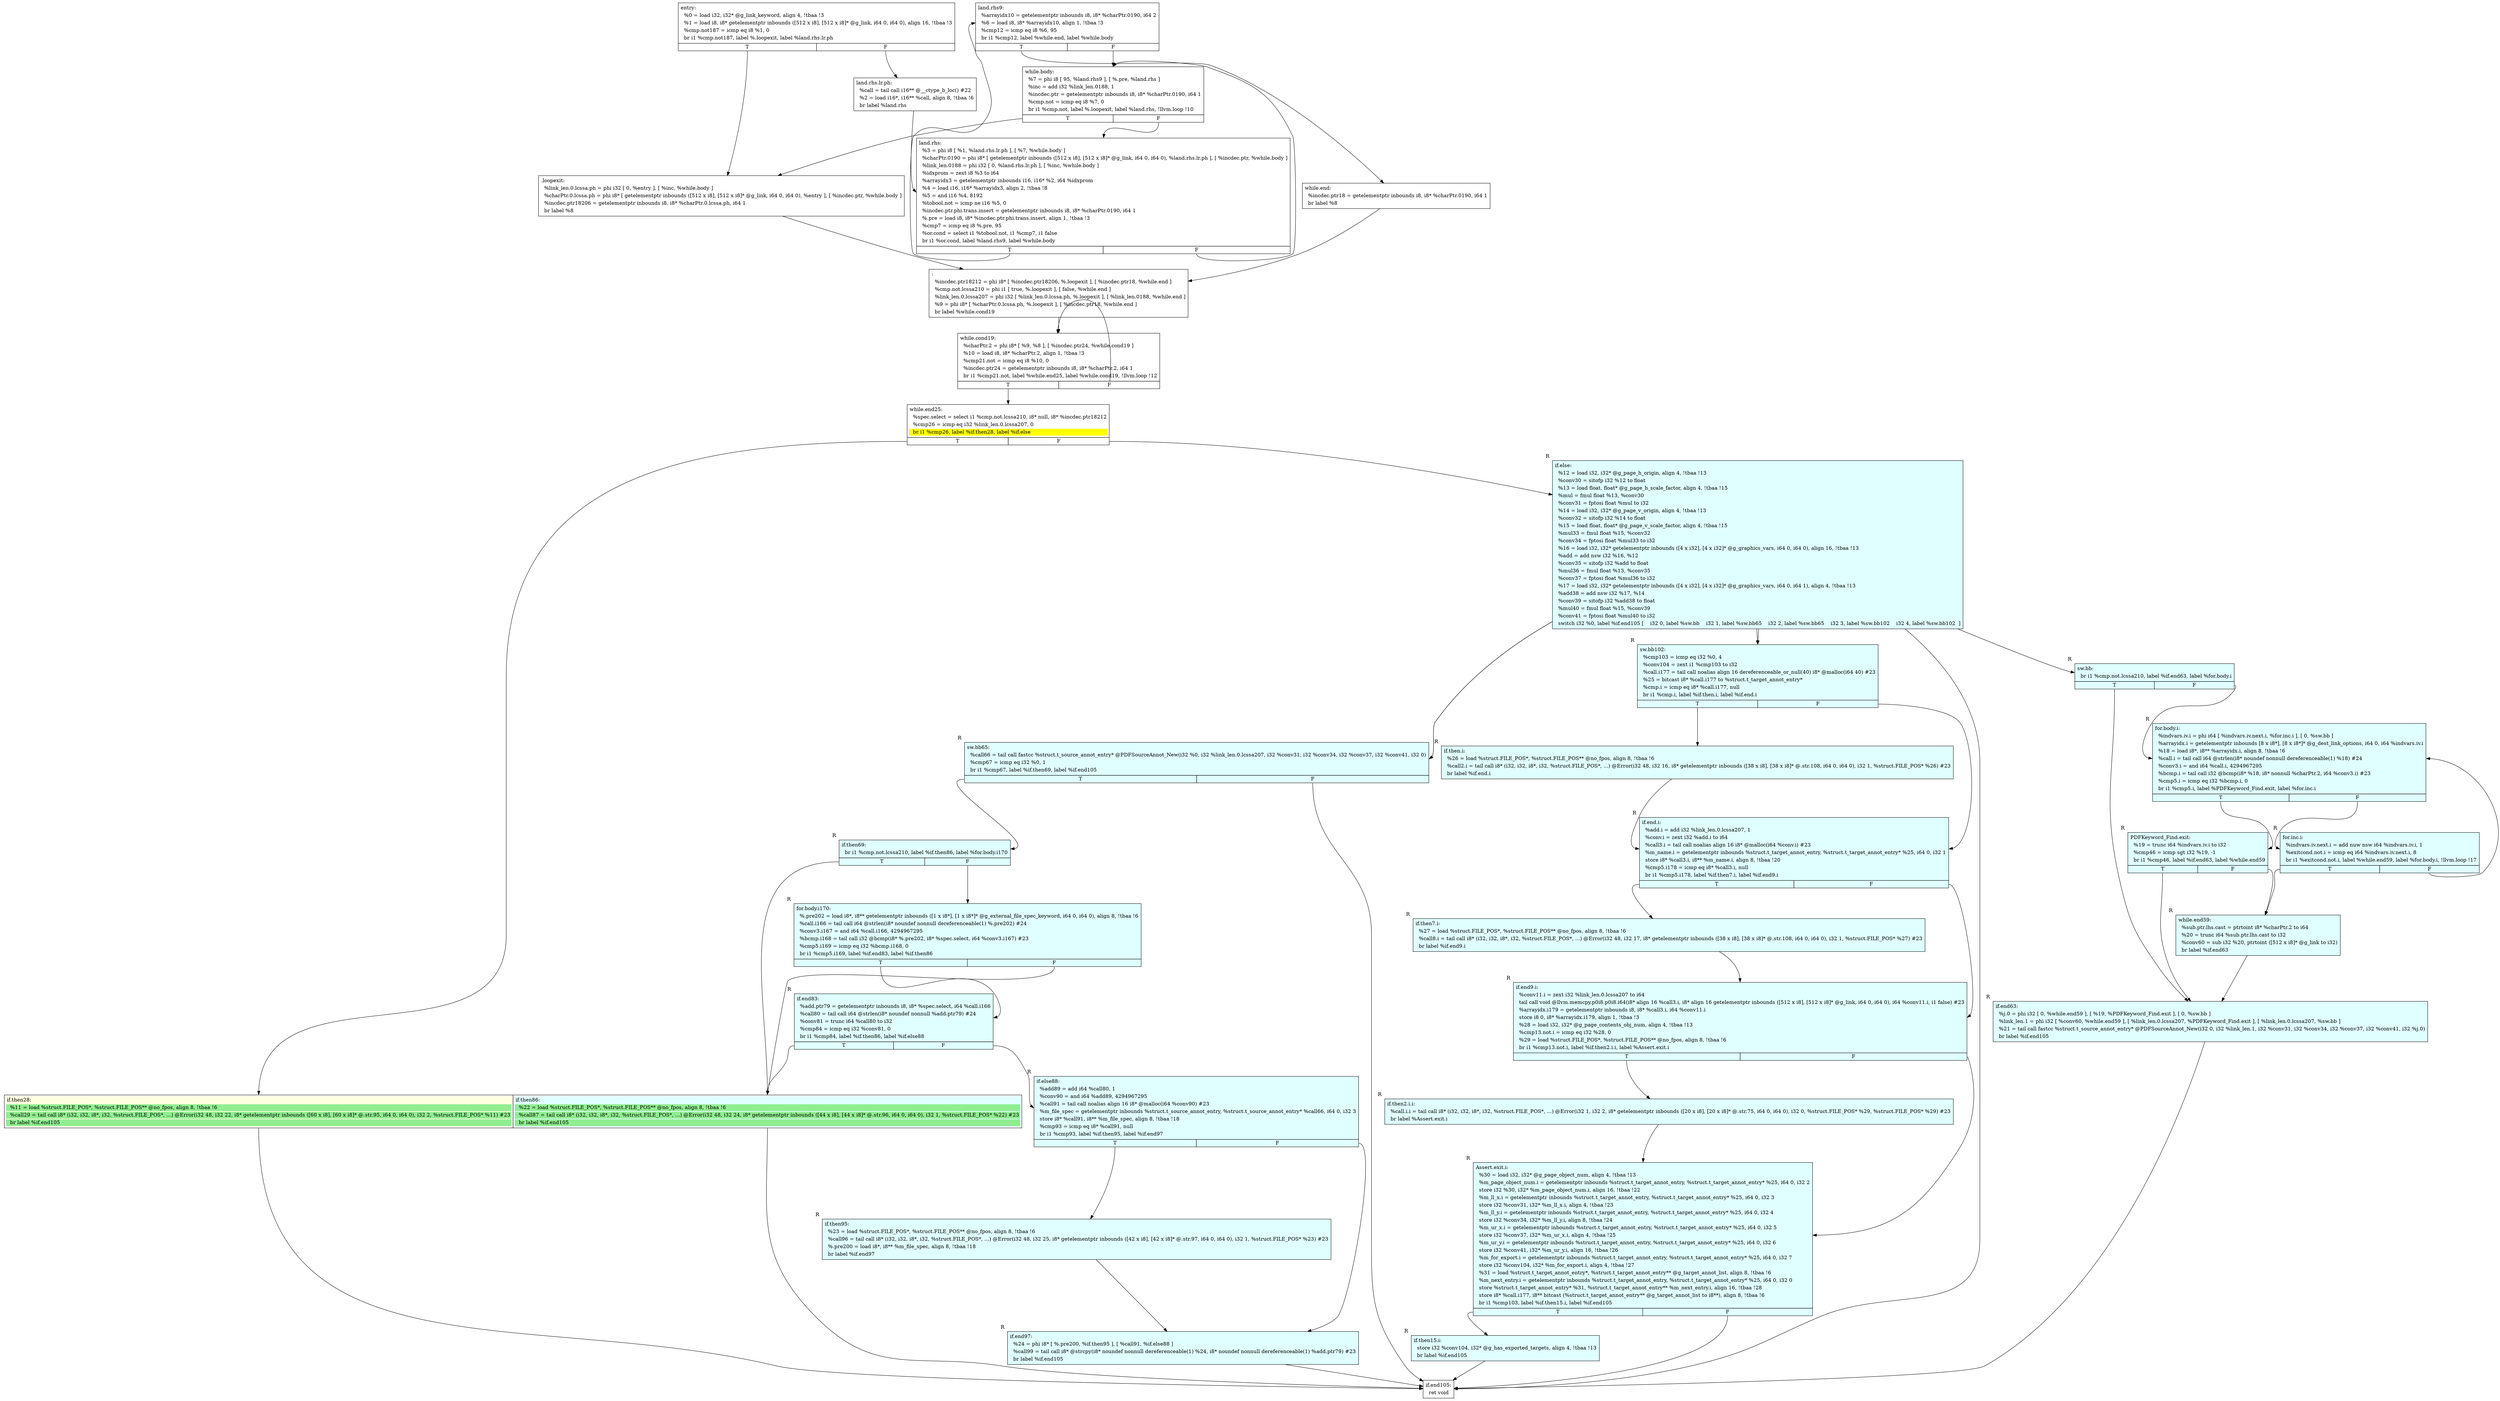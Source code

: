 digraph {
m_bb0 [shape = none, label  = <<table border="0" cellspacing="0">
<tr><td port="f1" border="1" colspan="2"><table bgcolor="LightYellow" border="0">
<tr><td align="left">if.then28:</td></tr>
<tr><td bgcolor="lightgreen" align="left">  %11 = load %struct.FILE_POS*, %struct.FILE_POS** @no_fpos, align 8, !tbaa !6</td></tr>
<tr><td bgcolor="lightgreen" align="left">  %call29 = tail call i8* (i32, i32, i8*, i32, %struct.FILE_POS*, ...) @Error(i32 48, i32 22, i8* getelementptr inbounds ([60 x i8], [60 x i8]* @.str.95, i64 0, i64 0), i32 2, %struct.FILE_POS* %11) #23</td></tr>
<tr><td bgcolor="lightgreen" align="left">  br label %if.end105</td></tr>
</table>
</td>
<td port="f2" border="1" colspan="2"><table bgcolor="LightCyan" border="0">
<tr><td align="left">if.then86:</td></tr>
<tr><td bgcolor="lightgreen" align="left">  %22 = load %struct.FILE_POS*, %struct.FILE_POS** @no_fpos, align 8, !tbaa !6</td></tr>
<tr><td bgcolor="lightgreen" align="left">  %call87 = tail call i8* (i32, i32, i8*, i32, %struct.FILE_POS*, ...) @Error(i32 48, i32 24, i8* getelementptr inbounds ([44 x i8], [44 x i8]* @.str.96, i64 0, i64 0), i32 1, %struct.FILE_POS* %22) #23</td></tr>
<tr><td bgcolor="lightgreen" align="left">  br label %if.end105</td></tr>
</table>
</td></tr>
</table>> ]
f_bb0 [shape = none, label  = <<table  border="0" cellspacing="0">
<tr><td port="f" border="1" colspan="2"><table border="0">
<tr><td align="left">entry:</td></tr>
<tr><td align="left">  %0 = load i32, i32* @g_link_keyword, align 4, !tbaa !3</td></tr>
<tr><td align="left">  %1 = load i8, i8* getelementptr inbounds ([512 x i8], [512 x i8]* @g_link, i64 0, i64 0), align 16, !tbaa !3</td></tr>
<tr><td align="left">  %cmp.not187 = icmp eq i8 %1, 0</td></tr>
<tr><td align="left">  br i1 %cmp.not187, label %.loopexit, label %land.rhs.lr.ph</td></tr>
</table>
</td></tr>
<tr><td border="1" port="fT">T</td><td border="1" port="fF">F</td></tr>
</table>> ]
f_bb1 [shape = none, label  = <<table  border="0" cellspacing="0">
<tr><td port="f" border="1"><table border="0">
<tr><td align="left">land.rhs.lr.ph:</td></tr>
<tr><td align="left">  %call = tail call i16** @__ctype_b_loc() #22</td></tr>
<tr><td align="left">  %2 = load i16*, i16** %call, align 8, !tbaa !6</td></tr>
<tr><td align="left">  br label %land.rhs</td></tr>
</table>
</td></tr>
</table>> ]
f_bb2 [shape = none, label  = <<table  border="0" cellspacing="0">
<tr><td port="f" border="1" colspan="2"><table border="0">
<tr><td align="left">land.rhs:</td></tr>
<tr><td align="left">  %3 = phi i8 [ %1, %land.rhs.lr.ph ], [ %7, %while.body ]</td></tr>
<tr><td align="left">  %charPtr.0190 = phi i8* [ getelementptr inbounds ([512 x i8], [512 x i8]* @g_link, i64 0, i64 0), %land.rhs.lr.ph ], [ %incdec.ptr, %while.body ]</td></tr>
<tr><td align="left">  %link_len.0188 = phi i32 [ 0, %land.rhs.lr.ph ], [ %inc, %while.body ]</td></tr>
<tr><td align="left">  %idxprom = zext i8 %3 to i64</td></tr>
<tr><td align="left">  %arrayidx3 = getelementptr inbounds i16, i16* %2, i64 %idxprom</td></tr>
<tr><td align="left">  %4 = load i16, i16* %arrayidx3, align 2, !tbaa !8</td></tr>
<tr><td align="left">  %5 = and i16 %4, 8192</td></tr>
<tr><td align="left">  %tobool.not = icmp ne i16 %5, 0</td></tr>
<tr><td align="left">  %incdec.ptr.phi.trans.insert = getelementptr inbounds i8, i8* %charPtr.0190, i64 1</td></tr>
<tr><td align="left">  %.pre = load i8, i8* %incdec.ptr.phi.trans.insert, align 1, !tbaa !3</td></tr>
<tr><td align="left">  %cmp7 = icmp eq i8 %.pre, 95</td></tr>
<tr><td align="left">  %or.cond = select i1 %tobool.not, i1 %cmp7, i1 false</td></tr>
<tr><td align="left">  br i1 %or.cond, label %land.rhs9, label %while.body</td></tr>
</table>
</td></tr>
<tr><td border="1" port="fT">T</td><td border="1" port="fF">F</td></tr>
</table>> ]
f_bb3 [shape = none, label  = <<table  border="0" cellspacing="0">
<tr><td port="f" border="1" colspan="2"><table border="0">
<tr><td align="left">land.rhs9:</td></tr>
<tr><td align="left">  %arrayidx10 = getelementptr inbounds i8, i8* %charPtr.0190, i64 2</td></tr>
<tr><td align="left">  %6 = load i8, i8* %arrayidx10, align 1, !tbaa !3</td></tr>
<tr><td align="left">  %cmp12 = icmp eq i8 %6, 95</td></tr>
<tr><td align="left">  br i1 %cmp12, label %while.end, label %while.body</td></tr>
</table>
</td></tr>
<tr><td border="1" port="fT">T</td><td border="1" port="fF">F</td></tr>
</table>> ]
f_bb4 [shape = none, label  = <<table  border="0" cellspacing="0">
<tr><td port="f" border="1" colspan="2"><table border="0">
<tr><td align="left">while.body:</td></tr>
<tr><td align="left">  %7 = phi i8 [ 95, %land.rhs9 ], [ %.pre, %land.rhs ]</td></tr>
<tr><td align="left">  %inc = add i32 %link_len.0188, 1</td></tr>
<tr><td align="left">  %incdec.ptr = getelementptr inbounds i8, i8* %charPtr.0190, i64 1</td></tr>
<tr><td align="left">  %cmp.not = icmp eq i8 %7, 0</td></tr>
<tr><td align="left">  br i1 %cmp.not, label %.loopexit, label %land.rhs, !llvm.loop !10</td></tr>
</table>
</td></tr>
<tr><td border="1" port="fT">T</td><td border="1" port="fF">F</td></tr>
</table>> ]
f_bb5 [shape = none, label  = <<table  border="0" cellspacing="0">
<tr><td port="f" border="1"><table border="0">
<tr><td align="left">while.end:</td></tr>
<tr><td align="left">  %incdec.ptr18 = getelementptr inbounds i8, i8* %charPtr.0190, i64 1</td></tr>
<tr><td align="left">  br label %8</td></tr>
</table>
</td></tr>
</table>> ]
f_bb6 [shape = none, label  = <<table  border="0" cellspacing="0">
<tr><td port="f" border="1"><table border="0">
<tr><td align="left">.loopexit:</td></tr>
<tr><td align="left">  %link_len.0.lcssa.ph = phi i32 [ 0, %entry ], [ %inc, %while.body ]</td></tr>
<tr><td align="left">  %charPtr.0.lcssa.ph = phi i8* [ getelementptr inbounds ([512 x i8], [512 x i8]* @g_link, i64 0, i64 0), %entry ], [ %incdec.ptr, %while.body ]</td></tr>
<tr><td align="left">  %incdec.ptr18206 = getelementptr inbounds i8, i8* %charPtr.0.lcssa.ph, i64 1</td></tr>
<tr><td align="left">  br label %8</td></tr>
</table>
</td></tr>
</table>> ]
f_bb7 [shape = none, label  = <<table  border="0" cellspacing="0">
<tr><td port="f" border="1"><table border="0">
<tr><td align="left">:</td></tr>
<tr><td align="left">  %incdec.ptr18212 = phi i8* [ %incdec.ptr18206, %.loopexit ], [ %incdec.ptr18, %while.end ]</td></tr>
<tr><td align="left">  %cmp.not.lcssa210 = phi i1 [ true, %.loopexit ], [ false, %while.end ]</td></tr>
<tr><td align="left">  %link_len.0.lcssa207 = phi i32 [ %link_len.0.lcssa.ph, %.loopexit ], [ %link_len.0188, %while.end ]</td></tr>
<tr><td align="left">  %9 = phi i8* [ %charPtr.0.lcssa.ph, %.loopexit ], [ %incdec.ptr18, %while.end ]</td></tr>
<tr><td align="left">  br label %while.cond19</td></tr>
</table>
</td></tr>
</table>> ]
f_bb8 [shape = none, label  = <<table  border="0" cellspacing="0">
<tr><td port="f" border="1" colspan="2"><table border="0">
<tr><td align="left">while.cond19:</td></tr>
<tr><td align="left">  %charPtr.2 = phi i8* [ %9, %8 ], [ %incdec.ptr24, %while.cond19 ]</td></tr>
<tr><td align="left">  %10 = load i8, i8* %charPtr.2, align 1, !tbaa !3</td></tr>
<tr><td align="left">  %cmp21.not = icmp eq i8 %10, 0</td></tr>
<tr><td align="left">  %incdec.ptr24 = getelementptr inbounds i8, i8* %charPtr.2, i64 1</td></tr>
<tr><td align="left">  br i1 %cmp21.not, label %while.end25, label %while.cond19, !llvm.loop !12</td></tr>
</table>
</td></tr>
<tr><td border="1" port="fT">T</td><td border="1" port="fF">F</td></tr>
</table>> ]
f_bb9 [shape = none, label  = <<table  border="0" cellspacing="0">
<tr><td port="f" border="1" colspan="2"><table border="0">
<tr><td align="left">while.end25:</td></tr>
<tr><td align="left">  %spec.select = select i1 %cmp.not.lcssa210, i8* null, i8* %incdec.ptr18212</td></tr>
<tr><td align="left">  %cmp26 = icmp eq i32 %link_len.0.lcssa207, 0</td></tr>
<tr><td bgcolor="yellow" align="left">  br i1 %cmp26, label %if.then28, label %if.else</td></tr>
</table>
</td></tr>
<tr><td border="1" port="fT">T</td><td border="1" port="fF">F</td></tr>
</table>> ]
f_bb10 [shape = none,  xlabel="R", label  = <<table  bgcolor="LightCyan"  border="0" cellspacing="0">
<tr><td port="f" border="1"><table border="0">
<tr><td align="left">if.else:</td></tr>
<tr><td align="left">  %12 = load i32, i32* @g_page_h_origin, align 4, !tbaa !13</td></tr>
<tr><td align="left">  %conv30 = sitofp i32 %12 to float</td></tr>
<tr><td align="left">  %13 = load float, float* @g_page_h_scale_factor, align 4, !tbaa !15</td></tr>
<tr><td align="left">  %mul = fmul float %13, %conv30</td></tr>
<tr><td align="left">  %conv31 = fptosi float %mul to i32</td></tr>
<tr><td align="left">  %14 = load i32, i32* @g_page_v_origin, align 4, !tbaa !13</td></tr>
<tr><td align="left">  %conv32 = sitofp i32 %14 to float</td></tr>
<tr><td align="left">  %15 = load float, float* @g_page_v_scale_factor, align 4, !tbaa !15</td></tr>
<tr><td align="left">  %mul33 = fmul float %15, %conv32</td></tr>
<tr><td align="left">  %conv34 = fptosi float %mul33 to i32</td></tr>
<tr><td align="left">  %16 = load i32, i32* getelementptr inbounds ([4 x i32], [4 x i32]* @g_graphics_vars, i64 0, i64 0), align 16, !tbaa !13</td></tr>
<tr><td align="left">  %add = add nsw i32 %16, %12</td></tr>
<tr><td align="left">  %conv35 = sitofp i32 %add to float</td></tr>
<tr><td align="left">  %mul36 = fmul float %13, %conv35</td></tr>
<tr><td align="left">  %conv37 = fptosi float %mul36 to i32</td></tr>
<tr><td align="left">  %17 = load i32, i32* getelementptr inbounds ([4 x i32], [4 x i32]* @g_graphics_vars, i64 0, i64 1), align 4, !tbaa !13</td></tr>
<tr><td align="left">  %add38 = add nsw i32 %17, %14</td></tr>
<tr><td align="left">  %conv39 = sitofp i32 %add38 to float</td></tr>
<tr><td align="left">  %mul40 = fmul float %15, %conv39</td></tr>
<tr><td align="left">  %conv41 = fptosi float %mul40 to i32</td></tr>
<tr><td align="left">  switch i32 %0, label %if.end105 [
    i32 0, label %sw.bb
    i32 1, label %sw.bb65
    i32 2, label %sw.bb65
    i32 3, label %sw.bb102
    i32 4, label %sw.bb102
  ]</td></tr>
</table>
</td></tr>
</table>> ]
f_bb11 [shape = none,  xlabel="R", label  = <<table  bgcolor="LightCyan"  border="0" cellspacing="0">
<tr><td port="f" border="1" colspan="2"><table border="0">
<tr><td align="left">sw.bb:</td></tr>
<tr><td align="left">  br i1 %cmp.not.lcssa210, label %if.end63, label %for.body.i</td></tr>
</table>
</td></tr>
<tr><td border="1" port="fT">T</td><td border="1" port="fF">F</td></tr>
</table>> ]
f_bb12 [shape = none,  xlabel="R", label  = <<table  bgcolor="LightCyan"  border="0" cellspacing="0">
<tr><td port="f" border="1" colspan="2"><table border="0">
<tr><td align="left">for.body.i:</td></tr>
<tr><td align="left">  %indvars.iv.i = phi i64 [ %indvars.iv.next.i, %for.inc.i ], [ 0, %sw.bb ]</td></tr>
<tr><td align="left">  %arrayidx.i = getelementptr inbounds [8 x i8*], [8 x i8*]* @g_dest_link_options, i64 0, i64 %indvars.iv.i</td></tr>
<tr><td align="left">  %18 = load i8*, i8** %arrayidx.i, align 8, !tbaa !6</td></tr>
<tr><td align="left">  %call.i = tail call i64 @strlen(i8* noundef nonnull dereferenceable(1) %18) #24</td></tr>
<tr><td align="left">  %conv3.i = and i64 %call.i, 4294967295</td></tr>
<tr><td align="left">  %bcmp.i = tail call i32 @bcmp(i8* %18, i8* nonnull %charPtr.2, i64 %conv3.i) #23</td></tr>
<tr><td align="left">  %cmp5.i = icmp eq i32 %bcmp.i, 0</td></tr>
<tr><td align="left">  br i1 %cmp5.i, label %PDFKeyword_Find.exit, label %for.inc.i</td></tr>
</table>
</td></tr>
<tr><td border="1" port="fT">T</td><td border="1" port="fF">F</td></tr>
</table>> ]
f_bb13 [shape = none,  xlabel="R", label  = <<table  bgcolor="LightCyan"  border="0" cellspacing="0">
<tr><td port="f" border="1" colspan="2"><table border="0">
<tr><td align="left">for.inc.i:</td></tr>
<tr><td align="left">  %indvars.iv.next.i = add nuw nsw i64 %indvars.iv.i, 1</td></tr>
<tr><td align="left">  %exitcond.not.i = icmp eq i64 %indvars.iv.next.i, 8</td></tr>
<tr><td align="left">  br i1 %exitcond.not.i, label %while.end59, label %for.body.i, !llvm.loop !17</td></tr>
</table>
</td></tr>
<tr><td border="1" port="fT">T</td><td border="1" port="fF">F</td></tr>
</table>> ]
f_bb14 [shape = none,  xlabel="R", label  = <<table  bgcolor="LightCyan"  border="0" cellspacing="0">
<tr><td port="f" border="1" colspan="2"><table border="0">
<tr><td align="left">PDFKeyword_Find.exit:</td></tr>
<tr><td align="left">  %19 = trunc i64 %indvars.iv.i to i32</td></tr>
<tr><td align="left">  %cmp46 = icmp sgt i32 %19, -1</td></tr>
<tr><td align="left">  br i1 %cmp46, label %if.end63, label %while.end59</td></tr>
</table>
</td></tr>
<tr><td border="1" port="fT">T</td><td border="1" port="fF">F</td></tr>
</table>> ]
f_bb15 [shape = none,  xlabel="R", label  = <<table  bgcolor="LightCyan"  border="0" cellspacing="0">
<tr><td port="f" border="1"><table border="0">
<tr><td align="left">while.end59:</td></tr>
<tr><td align="left">  %sub.ptr.lhs.cast = ptrtoint i8* %charPtr.2 to i64</td></tr>
<tr><td align="left">  %20 = trunc i64 %sub.ptr.lhs.cast to i32</td></tr>
<tr><td align="left">  %conv60 = sub i32 %20, ptrtoint ([512 x i8]* @g_link to i32)</td></tr>
<tr><td align="left">  br label %if.end63</td></tr>
</table>
</td></tr>
</table>> ]
f_bb16 [shape = none,  xlabel="R", label  = <<table  bgcolor="LightCyan"  border="0" cellspacing="0">
<tr><td port="f" border="1"><table border="0">
<tr><td align="left">if.end63:</td></tr>
<tr><td align="left">  %j.0 = phi i32 [ 0, %while.end59 ], [ %19, %PDFKeyword_Find.exit ], [ 0, %sw.bb ]</td></tr>
<tr><td align="left">  %link_len.1 = phi i32 [ %conv60, %while.end59 ], [ %link_len.0.lcssa207, %PDFKeyword_Find.exit ], [ %link_len.0.lcssa207, %sw.bb ]</td></tr>
<tr><td align="left">  %21 = tail call fastcc %struct.t_source_annot_entry* @PDFSourceAnnot_New(i32 0, i32 %link_len.1, i32 %conv31, i32 %conv34, i32 %conv37, i32 %conv41, i32 %j.0)</td></tr>
<tr><td align="left">  br label %if.end105</td></tr>
</table>
</td></tr>
</table>> ]
f_bb17 [shape = none,  xlabel="R", label  = <<table  bgcolor="LightCyan"  border="0" cellspacing="0">
<tr><td port="f" border="1" colspan="2"><table border="0">
<tr><td align="left">sw.bb65:</td></tr>
<tr><td align="left">  %call66 = tail call fastcc %struct.t_source_annot_entry* @PDFSourceAnnot_New(i32 %0, i32 %link_len.0.lcssa207, i32 %conv31, i32 %conv34, i32 %conv37, i32 %conv41, i32 0)</td></tr>
<tr><td align="left">  %cmp67 = icmp eq i32 %0, 1</td></tr>
<tr><td align="left">  br i1 %cmp67, label %if.then69, label %if.end105</td></tr>
</table>
</td></tr>
<tr><td border="1" port="fT">T</td><td border="1" port="fF">F</td></tr>
</table>> ]
f_bb18 [shape = none,  xlabel="R", label  = <<table  bgcolor="LightCyan"  border="0" cellspacing="0">
<tr><td port="f" border="1" colspan="2"><table border="0">
<tr><td align="left">if.then69:</td></tr>
<tr><td align="left">  br i1 %cmp.not.lcssa210, label %if.then86, label %for.body.i170</td></tr>
</table>
</td></tr>
<tr><td border="1" port="fT">T</td><td border="1" port="fF">F</td></tr>
</table>> ]
f_bb19 [shape = none,  xlabel="R", label  = <<table  bgcolor="LightCyan"  border="0" cellspacing="0">
<tr><td port="f" border="1" colspan="2"><table border="0">
<tr><td align="left">for.body.i170:</td></tr>
<tr><td align="left">  %.pre202 = load i8*, i8** getelementptr inbounds ([1 x i8*], [1 x i8*]* @g_external_file_spec_keyword, i64 0, i64 0), align 8, !tbaa !6</td></tr>
<tr><td align="left">  %call.i166 = tail call i64 @strlen(i8* noundef nonnull dereferenceable(1) %.pre202) #24</td></tr>
<tr><td align="left">  %conv3.i167 = and i64 %call.i166, 4294967295</td></tr>
<tr><td align="left">  %bcmp.i168 = tail call i32 @bcmp(i8* %.pre202, i8* %spec.select, i64 %conv3.i167) #23</td></tr>
<tr><td align="left">  %cmp5.i169 = icmp eq i32 %bcmp.i168, 0</td></tr>
<tr><td align="left">  br i1 %cmp5.i169, label %if.end83, label %if.then86</td></tr>
</table>
</td></tr>
<tr><td border="1" port="fT">T</td><td border="1" port="fF">F</td></tr>
</table>> ]
f_bb20 [shape = none,  xlabel="R", label  = <<table  bgcolor="LightCyan"  border="0" cellspacing="0">
<tr><td port="f" border="1" colspan="2"><table border="0">
<tr><td align="left">if.end83:</td></tr>
<tr><td align="left">  %add.ptr79 = getelementptr inbounds i8, i8* %spec.select, i64 %call.i166</td></tr>
<tr><td align="left">  %call80 = tail call i64 @strlen(i8* noundef nonnull %add.ptr79) #24</td></tr>
<tr><td align="left">  %conv81 = trunc i64 %call80 to i32</td></tr>
<tr><td align="left">  %cmp84 = icmp eq i32 %conv81, 0</td></tr>
<tr><td align="left">  br i1 %cmp84, label %if.then86, label %if.else88</td></tr>
</table>
</td></tr>
<tr><td border="1" port="fT">T</td><td border="1" port="fF">F</td></tr>
</table>> ]
f_bb21 [shape = none,  xlabel="R", label  = <<table  bgcolor="LightCyan"  border="0" cellspacing="0">
<tr><td port="f" border="1" colspan="2"><table border="0">
<tr><td align="left">if.else88:</td></tr>
<tr><td align="left">  %add89 = add i64 %call80, 1</td></tr>
<tr><td align="left">  %conv90 = and i64 %add89, 4294967295</td></tr>
<tr><td align="left">  %call91 = tail call noalias align 16 i8* @malloc(i64 %conv90) #23</td></tr>
<tr><td align="left">  %m_file_spec = getelementptr inbounds %struct.t_source_annot_entry, %struct.t_source_annot_entry* %call66, i64 0, i32 3</td></tr>
<tr><td align="left">  store i8* %call91, i8** %m_file_spec, align 8, !tbaa !18</td></tr>
<tr><td align="left">  %cmp93 = icmp eq i8* %call91, null</td></tr>
<tr><td align="left">  br i1 %cmp93, label %if.then95, label %if.end97</td></tr>
</table>
</td></tr>
<tr><td border="1" port="fT">T</td><td border="1" port="fF">F</td></tr>
</table>> ]
f_bb22 [shape = none,  xlabel="R", label  = <<table  bgcolor="LightCyan"  border="0" cellspacing="0">
<tr><td port="f" border="1"><table border="0">
<tr><td align="left">if.then95:</td></tr>
<tr><td align="left">  %23 = load %struct.FILE_POS*, %struct.FILE_POS** @no_fpos, align 8, !tbaa !6</td></tr>
<tr><td align="left">  %call96 = tail call i8* (i32, i32, i8*, i32, %struct.FILE_POS*, ...) @Error(i32 48, i32 25, i8* getelementptr inbounds ([42 x i8], [42 x i8]* @.str.97, i64 0, i64 0), i32 1, %struct.FILE_POS* %23) #23</td></tr>
<tr><td align="left">  %.pre200 = load i8*, i8** %m_file_spec, align 8, !tbaa !18</td></tr>
<tr><td align="left">  br label %if.end97</td></tr>
</table>
</td></tr>
</table>> ]
f_bb23 [shape = none,  xlabel="R", label  = <<table  bgcolor="LightCyan"  border="0" cellspacing="0">
<tr><td port="f" border="1"><table border="0">
<tr><td align="left">if.end97:</td></tr>
<tr><td align="left">  %24 = phi i8* [ %.pre200, %if.then95 ], [ %call91, %if.else88 ]</td></tr>
<tr><td align="left">  %call99 = tail call i8* @strcpy(i8* noundef nonnull dereferenceable(1) %24, i8* noundef nonnull dereferenceable(1) %add.ptr79) #23</td></tr>
<tr><td align="left">  br label %if.end105</td></tr>
</table>
</td></tr>
</table>> ]
f_bb24 [shape = none,  xlabel="R", label  = <<table  bgcolor="LightCyan"  border="0" cellspacing="0">
<tr><td port="f" border="1" colspan="2"><table border="0">
<tr><td align="left">sw.bb102:</td></tr>
<tr><td align="left">  %cmp103 = icmp eq i32 %0, 4</td></tr>
<tr><td align="left">  %conv104 = zext i1 %cmp103 to i32</td></tr>
<tr><td align="left">  %call.i177 = tail call noalias align 16 dereferenceable_or_null(40) i8* @malloc(i64 40) #23</td></tr>
<tr><td align="left">  %25 = bitcast i8* %call.i177 to %struct.t_target_annot_entry*</td></tr>
<tr><td align="left">  %cmp.i = icmp eq i8* %call.i177, null</td></tr>
<tr><td align="left">  br i1 %cmp.i, label %if.then.i, label %if.end.i</td></tr>
</table>
</td></tr>
<tr><td border="1" port="fT">T</td><td border="1" port="fF">F</td></tr>
</table>> ]
f_bb25 [shape = none,  xlabel="R", label  = <<table  bgcolor="LightCyan"  border="0" cellspacing="0">
<tr><td port="f" border="1"><table border="0">
<tr><td align="left">if.then.i:</td></tr>
<tr><td align="left">  %26 = load %struct.FILE_POS*, %struct.FILE_POS** @no_fpos, align 8, !tbaa !6</td></tr>
<tr><td align="left">  %call2.i = tail call i8* (i32, i32, i8*, i32, %struct.FILE_POS*, ...) @Error(i32 48, i32 16, i8* getelementptr inbounds ([38 x i8], [38 x i8]* @.str.108, i64 0, i64 0), i32 1, %struct.FILE_POS* %26) #23</td></tr>
<tr><td align="left">  br label %if.end.i</td></tr>
</table>
</td></tr>
</table>> ]
f_bb26 [shape = none,  xlabel="R", label  = <<table  bgcolor="LightCyan"  border="0" cellspacing="0">
<tr><td port="f" border="1" colspan="2"><table border="0">
<tr><td align="left">if.end.i:</td></tr>
<tr><td align="left">  %add.i = add i32 %link_len.0.lcssa207, 1</td></tr>
<tr><td align="left">  %conv.i = zext i32 %add.i to i64</td></tr>
<tr><td align="left">  %call3.i = tail call noalias align 16 i8* @malloc(i64 %conv.i) #23</td></tr>
<tr><td align="left">  %m_name.i = getelementptr inbounds %struct.t_target_annot_entry, %struct.t_target_annot_entry* %25, i64 0, i32 1</td></tr>
<tr><td align="left">  store i8* %call3.i, i8** %m_name.i, align 8, !tbaa !20</td></tr>
<tr><td align="left">  %cmp5.i178 = icmp eq i8* %call3.i, null</td></tr>
<tr><td align="left">  br i1 %cmp5.i178, label %if.then7.i, label %if.end9.i</td></tr>
</table>
</td></tr>
<tr><td border="1" port="fT">T</td><td border="1" port="fF">F</td></tr>
</table>> ]
f_bb27 [shape = none,  xlabel="R", label  = <<table  bgcolor="LightCyan"  border="0" cellspacing="0">
<tr><td port="f" border="1"><table border="0">
<tr><td align="left">if.then7.i:</td></tr>
<tr><td align="left">  %27 = load %struct.FILE_POS*, %struct.FILE_POS** @no_fpos, align 8, !tbaa !6</td></tr>
<tr><td align="left">  %call8.i = tail call i8* (i32, i32, i8*, i32, %struct.FILE_POS*, ...) @Error(i32 48, i32 17, i8* getelementptr inbounds ([38 x i8], [38 x i8]* @.str.108, i64 0, i64 0), i32 1, %struct.FILE_POS* %27) #23</td></tr>
<tr><td align="left">  br label %if.end9.i</td></tr>
</table>
</td></tr>
</table>> ]
f_bb28 [shape = none,  xlabel="R", label  = <<table  bgcolor="LightCyan"  border="0" cellspacing="0">
<tr><td port="f" border="1" colspan="2"><table border="0">
<tr><td align="left">if.end9.i:</td></tr>
<tr><td align="left">  %conv11.i = zext i32 %link_len.0.lcssa207 to i64</td></tr>
<tr><td align="left">  tail call void @llvm.memcpy.p0i8.p0i8.i64(i8* align 16 %call3.i, i8* align 16 getelementptr inbounds ([512 x i8], [512 x i8]* @g_link, i64 0, i64 0), i64 %conv11.i, i1 false) #23</td></tr>
<tr><td align="left">  %arrayidx.i179 = getelementptr inbounds i8, i8* %call3.i, i64 %conv11.i</td></tr>
<tr><td align="left">  store i8 0, i8* %arrayidx.i179, align 1, !tbaa !3</td></tr>
<tr><td align="left">  %28 = load i32, i32* @g_page_contents_obj_num, align 4, !tbaa !13</td></tr>
<tr><td align="left">  %cmp13.not.i = icmp eq i32 %28, 0</td></tr>
<tr><td align="left">  %29 = load %struct.FILE_POS*, %struct.FILE_POS** @no_fpos, align 8, !tbaa !6</td></tr>
<tr><td align="left">  br i1 %cmp13.not.i, label %if.then2.i.i, label %Assert.exit.i</td></tr>
</table>
</td></tr>
<tr><td border="1" port="fT">T</td><td border="1" port="fF">F</td></tr>
</table>> ]
f_bb29 [shape = none,  xlabel="R", label  = <<table  bgcolor="LightCyan"  border="0" cellspacing="0">
<tr><td port="f" border="1"><table border="0">
<tr><td align="left">if.then2.i.i:</td></tr>
<tr><td align="left">  %call.i.i = tail call i8* (i32, i32, i8*, i32, %struct.FILE_POS*, ...) @Error(i32 1, i32 2, i8* getelementptr inbounds ([20 x i8], [20 x i8]* @.str.75, i64 0, i64 0), i32 0, %struct.FILE_POS* %29, %struct.FILE_POS* %29) #23</td></tr>
<tr><td align="left">  br label %Assert.exit.i</td></tr>
</table>
</td></tr>
</table>> ]
f_bb30 [shape = none,  xlabel="R", label  = <<table  bgcolor="LightCyan"  border="0" cellspacing="0">
<tr><td port="f" border="1" colspan="2"><table border="0">
<tr><td align="left">Assert.exit.i:</td></tr>
<tr><td align="left">  %30 = load i32, i32* @g_page_object_num, align 4, !tbaa !13</td></tr>
<tr><td align="left">  %m_page_object_num.i = getelementptr inbounds %struct.t_target_annot_entry, %struct.t_target_annot_entry* %25, i64 0, i32 2</td></tr>
<tr><td align="left">  store i32 %30, i32* %m_page_object_num.i, align 16, !tbaa !22</td></tr>
<tr><td align="left">  %m_ll_x.i = getelementptr inbounds %struct.t_target_annot_entry, %struct.t_target_annot_entry* %25, i64 0, i32 3</td></tr>
<tr><td align="left">  store i32 %conv31, i32* %m_ll_x.i, align 4, !tbaa !23</td></tr>
<tr><td align="left">  %m_ll_y.i = getelementptr inbounds %struct.t_target_annot_entry, %struct.t_target_annot_entry* %25, i64 0, i32 4</td></tr>
<tr><td align="left">  store i32 %conv34, i32* %m_ll_y.i, align 8, !tbaa !24</td></tr>
<tr><td align="left">  %m_ur_x.i = getelementptr inbounds %struct.t_target_annot_entry, %struct.t_target_annot_entry* %25, i64 0, i32 5</td></tr>
<tr><td align="left">  store i32 %conv37, i32* %m_ur_x.i, align 4, !tbaa !25</td></tr>
<tr><td align="left">  %m_ur_y.i = getelementptr inbounds %struct.t_target_annot_entry, %struct.t_target_annot_entry* %25, i64 0, i32 6</td></tr>
<tr><td align="left">  store i32 %conv41, i32* %m_ur_y.i, align 16, !tbaa !26</td></tr>
<tr><td align="left">  %m_for_export.i = getelementptr inbounds %struct.t_target_annot_entry, %struct.t_target_annot_entry* %25, i64 0, i32 7</td></tr>
<tr><td align="left">  store i32 %conv104, i32* %m_for_export.i, align 4, !tbaa !27</td></tr>
<tr><td align="left">  %31 = load %struct.t_target_annot_entry*, %struct.t_target_annot_entry** @g_target_annot_list, align 8, !tbaa !6</td></tr>
<tr><td align="left">  %m_next_entry.i = getelementptr inbounds %struct.t_target_annot_entry, %struct.t_target_annot_entry* %25, i64 0, i32 0</td></tr>
<tr><td align="left">  store %struct.t_target_annot_entry* %31, %struct.t_target_annot_entry** %m_next_entry.i, align 16, !tbaa !28</td></tr>
<tr><td align="left">  store i8* %call.i177, i8** bitcast (%struct.t_target_annot_entry** @g_target_annot_list to i8**), align 8, !tbaa !6</td></tr>
<tr><td align="left">  br i1 %cmp103, label %if.then15.i, label %if.end105</td></tr>
</table>
</td></tr>
<tr><td border="1" port="fT">T</td><td border="1" port="fF">F</td></tr>
</table>> ]
f_bb31 [shape = none,  xlabel="R", label  = <<table  bgcolor="LightCyan"  border="0" cellspacing="0">
<tr><td port="f" border="1"><table border="0">
<tr><td align="left">if.then15.i:</td></tr>
<tr><td align="left">  store i32 %conv104, i32* @g_has_exported_targets, align 4, !tbaa !13</td></tr>
<tr><td align="left">  br label %if.end105</td></tr>
</table>
</td></tr>
</table>> ]
f_bb32 [shape = none, label  = <<table  border="0" cellspacing="0">
<tr><td port="f" border="1"><table border="0">
<tr><td align="left">if.end105:</td></tr>
<tr><td align="left">  ret void</td></tr>
</table>
</td></tr>
</table>> ]
f_bb0:fT -> f_bb6:f
f_bb0:fF -> f_bb1:f
f_bb1:f -> f_bb2:f
f_bb2:fT -> f_bb3:f
f_bb2:fF -> f_bb4:f
f_bb3:fT -> f_bb5:f
f_bb3:fF -> f_bb4:f
f_bb4:fT -> f_bb6:f
f_bb4:fF -> f_bb2:f
f_bb5:f -> f_bb7:f
f_bb6:f -> f_bb7:f
f_bb7:f -> f_bb8:f
f_bb8:fT -> f_bb9:f
f_bb8:fF -> f_bb8:f
f_bb9:fT -> m_bb0:f1
f_bb9:fF -> f_bb10:f
m_bb0:f1 -> f_bb32:f
f_bb10:f -> f_bb32:f
f_bb10:f -> f_bb11:f
f_bb10:f -> f_bb17:f
f_bb10:f -> f_bb17:f
f_bb10:f -> f_bb24:f
f_bb10:f -> f_bb24:f
f_bb11:fT -> f_bb16:f
f_bb11:fF -> f_bb12:f
f_bb12:fT -> f_bb14:f
f_bb12:fF -> f_bb13:f
f_bb13:fT -> f_bb15:f
f_bb13:fF -> f_bb12:f
f_bb14:fT -> f_bb16:f
f_bb14:fF -> f_bb15:f
f_bb15:f -> f_bb16:f
f_bb16:f -> f_bb32:f
f_bb17:fT -> f_bb18:f
f_bb17:fF -> f_bb32:f
f_bb18:fT -> m_bb0:f2
f_bb18:fF -> f_bb19:f
f_bb19:fT -> f_bb20:f
f_bb19:fF -> m_bb0:f2
f_bb20:fT -> m_bb0:f2
f_bb20:fF -> f_bb21:f
m_bb0:f2 -> f_bb32:f
f_bb21:fT -> f_bb22:f
f_bb21:fF -> f_bb23:f
f_bb22:f -> f_bb23:f
f_bb23:f -> f_bb32:f
f_bb24:fT -> f_bb25:f
f_bb24:fF -> f_bb26:f
f_bb25:f -> f_bb26:f
f_bb26:fT -> f_bb27:f
f_bb26:fF -> f_bb28:f
f_bb27:f -> f_bb28:f
f_bb28:fT -> f_bb29:f
f_bb28:fF -> f_bb30:f
f_bb29:f -> f_bb30:f
f_bb30:fT -> f_bb31:f
f_bb30:fF -> f_bb32:f
f_bb31:f -> f_bb32:f
}

